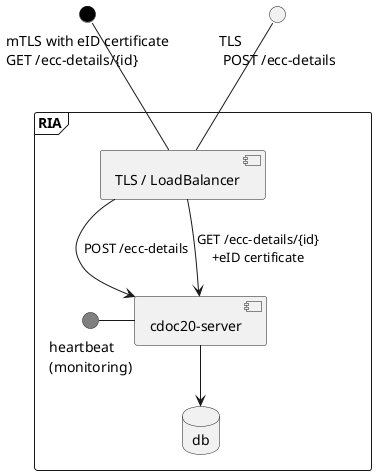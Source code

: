 @startuml components.svg
'https://plantuml.com/component-diagram

interface "mTLS with eID certificate\nGET /ecc-details/{id}" as mtls #black
interface "TLS\n POST /ecc-details" as tls

frame "RIA" {
[cdoc20-server] as server
[TLS / LoadBalancer] as broker
broker --> server: POST /ecc-details
broker --> server: GET /ecc-details/{id}\n+eID certificate

interface "heartbeat\n(monitoring)" as hr #grey
hr -right- server
mtls -- broker
tls -- broker

server -down-> db

database "PostgreSQL" as db {
}
}
@enduml